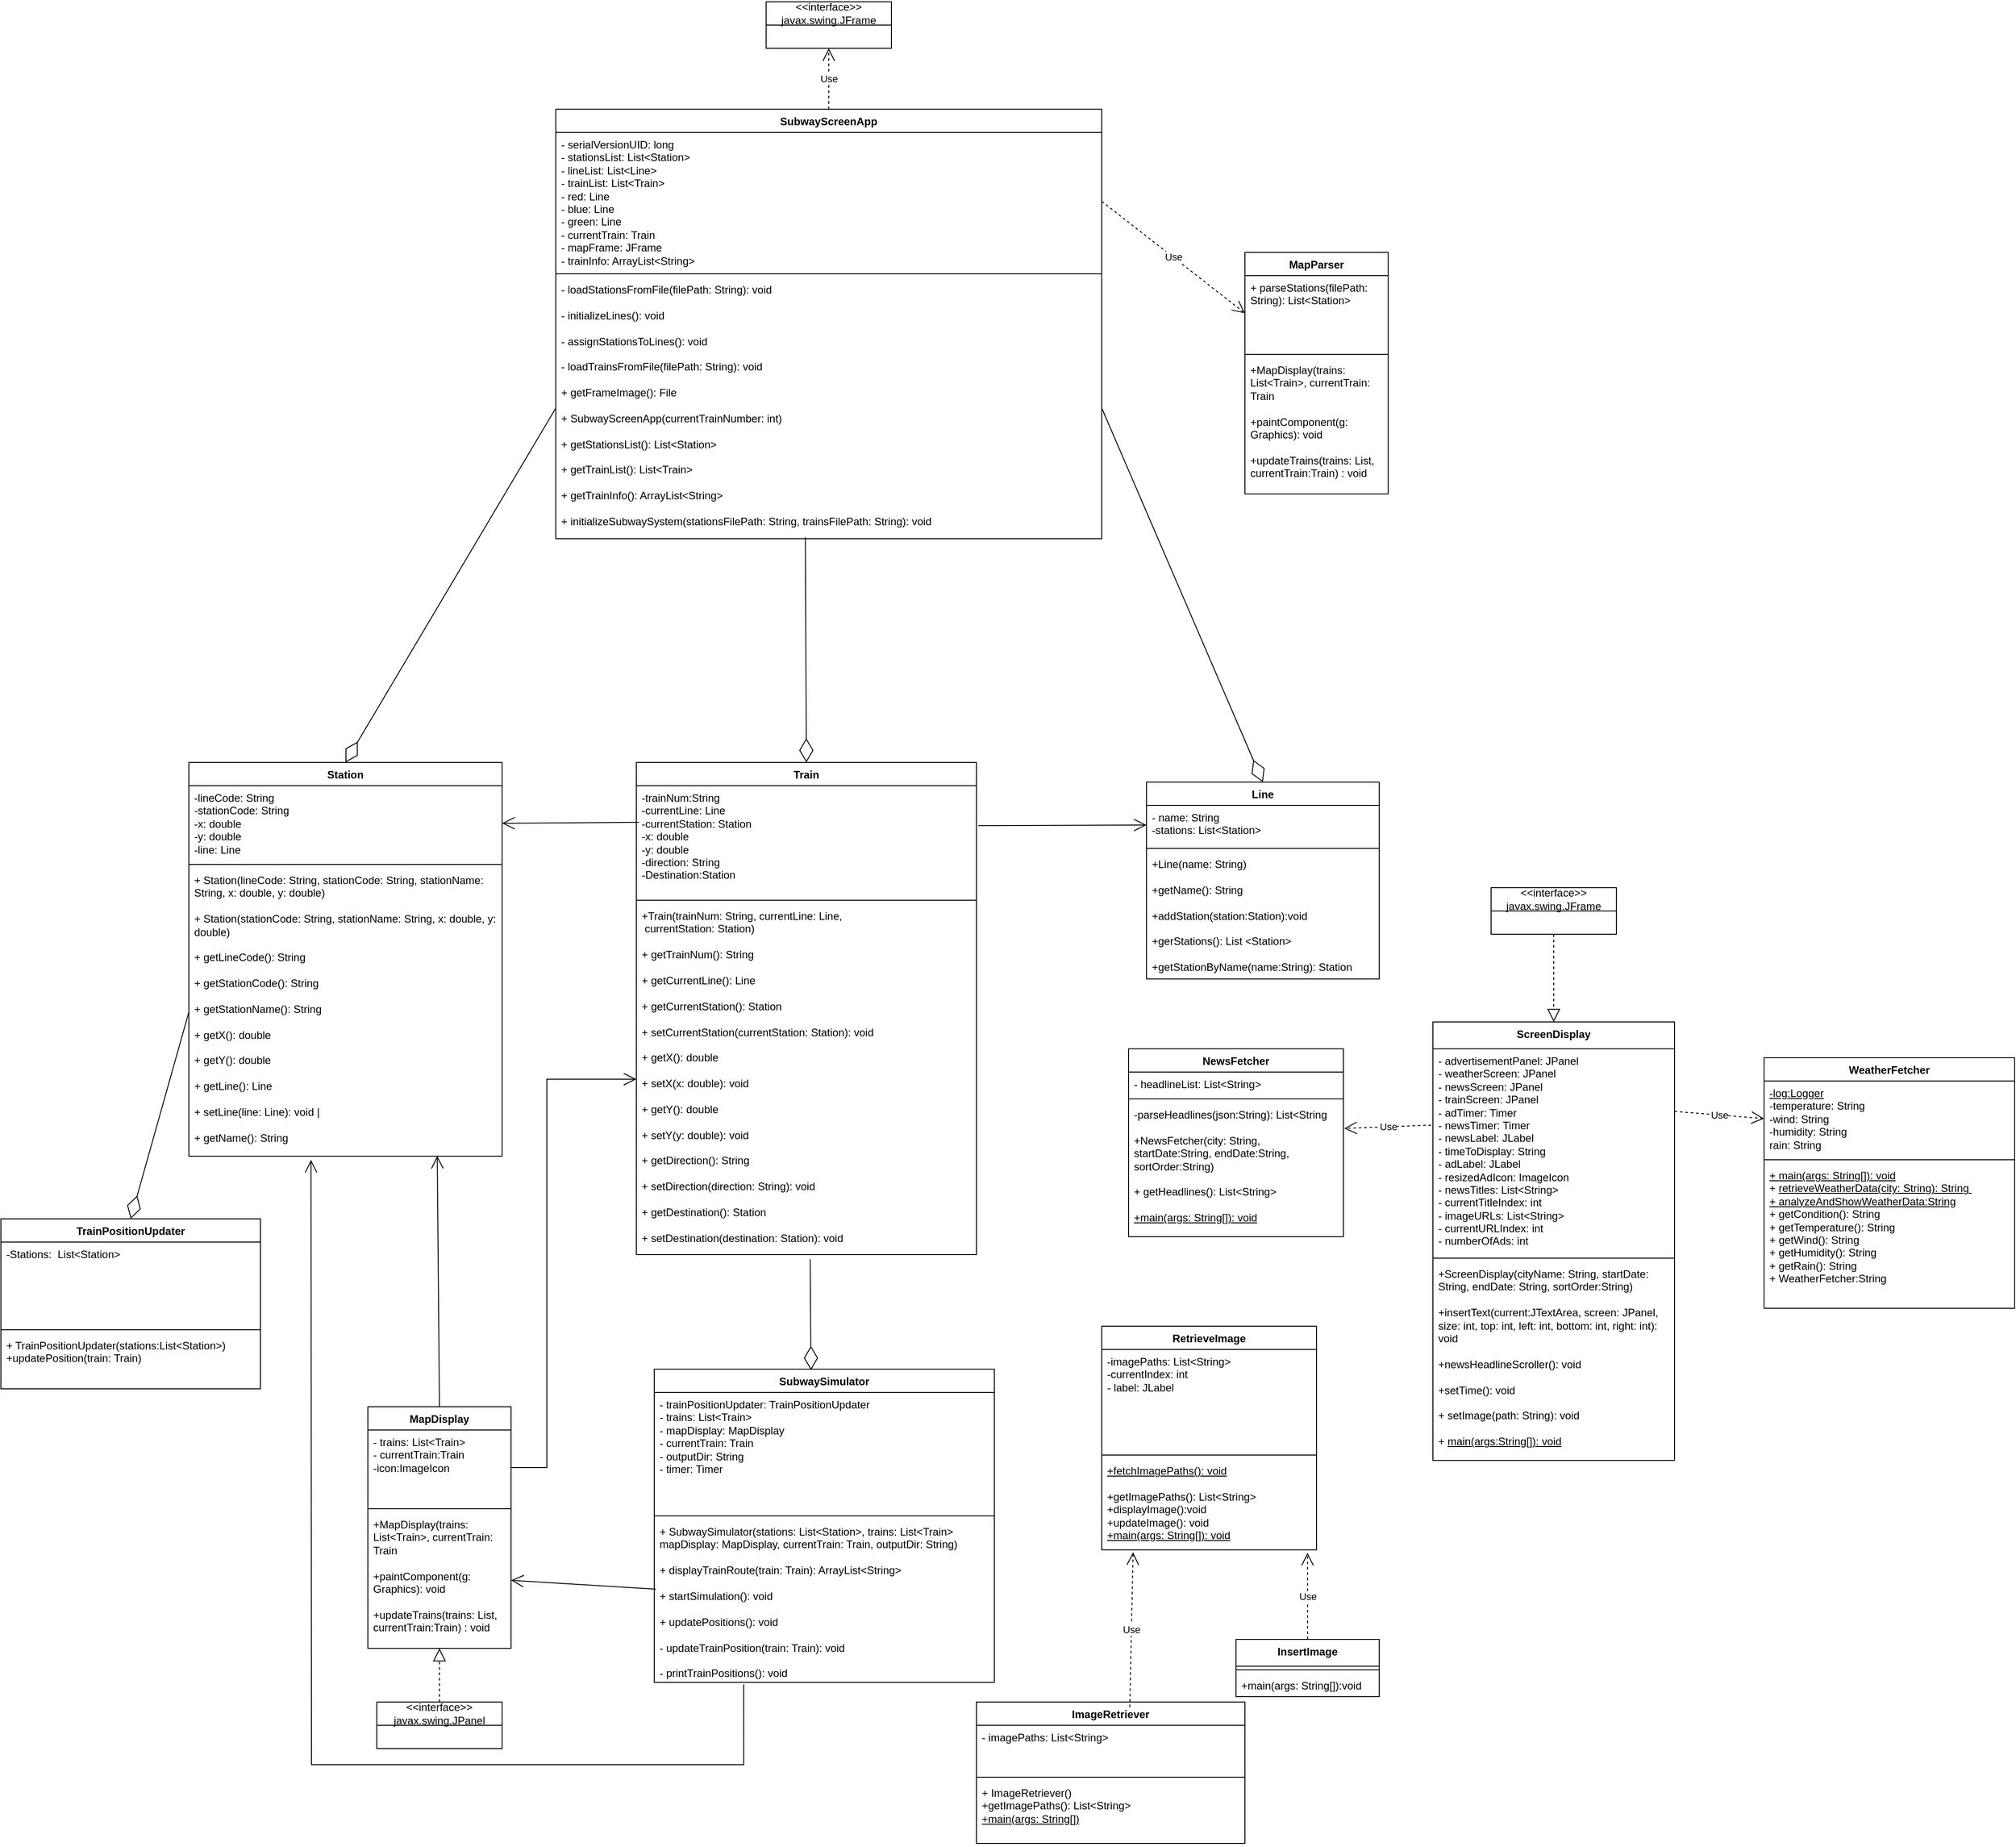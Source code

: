 <?xml version="1.0" encoding="UTF-8"?>
<mxfile version="24.7.6"><diagram name="Page-1" id="33c0iPMQ6ZxMbBAQDZcA"><mxGraphModel dx="3740" dy="2103" grid="1" gridSize="10" guides="1" tooltips="1" connect="1" arrows="1" fold="1" page="1" pageScale="1" pageWidth="850" pageHeight="1100" math="0" shadow="0"><root><mxCell id="0"/><mxCell id="1" parent="0"/><mxCell id="I_1YT0YabjqSb9x9r1QV-1" value="WeatherFetcher" style="swimlane;fontStyle=1;align=center;verticalAlign=top;childLayout=stackLayout;horizontal=1;startSize=26;horizontalStack=0;resizeParent=1;resizeParentMax=0;resizeLast=0;collapsible=1;marginBottom=0;whiteSpace=wrap;html=1;" parent="1" vertex="1"><mxGeometry x="540" y="90" width="280" height="280" as="geometry"/></mxCell><mxCell id="I_1YT0YabjqSb9x9r1QV-2" value="&lt;u&gt;-log:Logger&lt;/u&gt;&lt;div&gt;-temperature: String&lt;/div&gt;&lt;div&gt;-wind: String&lt;/div&gt;&lt;div&gt;-humidity: String&lt;/div&gt;&lt;div&gt;rain: String&lt;/div&gt;" style="text;strokeColor=none;fillColor=none;align=left;verticalAlign=top;spacingLeft=4;spacingRight=4;overflow=hidden;rotatable=0;points=[[0,0.5],[1,0.5]];portConstraint=eastwest;whiteSpace=wrap;html=1;" parent="I_1YT0YabjqSb9x9r1QV-1" vertex="1"><mxGeometry y="26" width="280" height="84" as="geometry"/></mxCell><mxCell id="I_1YT0YabjqSb9x9r1QV-3" value="" style="line;strokeWidth=1;fillColor=none;align=left;verticalAlign=middle;spacingTop=-1;spacingLeft=3;spacingRight=3;rotatable=0;labelPosition=right;points=[];portConstraint=eastwest;strokeColor=inherit;" parent="I_1YT0YabjqSb9x9r1QV-1" vertex="1"><mxGeometry y="110" width="280" height="8" as="geometry"/></mxCell><mxCell id="I_1YT0YabjqSb9x9r1QV-4" value="&lt;u&gt;+ &lt;span class=&quot;hljs-built_in&quot;&gt;main&lt;/span&gt;(args: &lt;span class=&quot;hljs-type&quot;&gt;String&lt;/span&gt;[]): &lt;span class=&quot;hljs-type&quot;&gt;void&lt;/span&gt;&lt;/u&gt;&amp;nbsp;&lt;br&gt;+&amp;nbsp;&lt;u&gt;retrieveWeatherData(city: &lt;span class=&quot;hljs-type&quot;&gt;String&lt;/span&gt;): &lt;span class=&quot;hljs-type&quot;&gt;String&lt;/span&gt;&amp;nbsp;&lt;/u&gt;&lt;div&gt;&lt;u&gt;+&amp;nbsp;&lt;span class=&quot;hljs-built_in&quot;&gt;analyzeAndShowWeatherData:String&lt;/span&gt;&lt;/u&gt;&lt;/div&gt;&lt;div&gt;&lt;span class=&quot;hljs-built_in&quot;&gt;+&amp;nbsp;&lt;/span&gt;&lt;span style=&quot;background-color: initial;&quot;&gt;getCondition(): String&lt;/span&gt;&lt;/div&gt;&lt;div&gt;+ getTemperature(): String&amp;nbsp; &amp;nbsp; &amp;nbsp; &amp;nbsp;&amp;nbsp;&lt;span style=&quot;background-color: initial;&quot;&gt;&lt;br&gt;&lt;/span&gt;&lt;/div&gt;&lt;div&gt;+ getWind(): String&amp;nbsp;&lt;br&gt;&lt;/div&gt;&lt;div&gt;+&amp;nbsp;&lt;span style=&quot;background-color: initial;&quot;&gt;getHumidity(): String&lt;/span&gt;&lt;/div&gt;&lt;div&gt;+ getRain(): String&lt;/div&gt;&lt;div&gt;&lt;span style=&quot;background-color: initial;&quot;&gt;+ WeatherFetcher:String&lt;/span&gt;&lt;span style=&quot;background-color: initial;&quot;&gt;&lt;br&gt;&lt;/span&gt;&lt;/div&gt;" style="text;strokeColor=none;fillColor=none;align=left;verticalAlign=top;spacingLeft=4;spacingRight=4;overflow=hidden;rotatable=0;points=[[0,0.5],[1,0.5]];portConstraint=eastwest;whiteSpace=wrap;html=1;" parent="I_1YT0YabjqSb9x9r1QV-1" vertex="1"><mxGeometry y="118" width="280" height="162" as="geometry"/></mxCell><mxCell id="Be4EJVmES0T8cDE18nXq-1" value="ImageRetriever" style="swimlane;fontStyle=1;align=center;verticalAlign=top;childLayout=stackLayout;horizontal=1;startSize=26;horizontalStack=0;resizeParent=1;resizeParentMax=0;resizeLast=0;collapsible=1;marginBottom=0;whiteSpace=wrap;html=1;" parent="1" vertex="1"><mxGeometry x="-340" y="810" width="300" height="158" as="geometry"/></mxCell><mxCell id="Be4EJVmES0T8cDE18nXq-2" value="- imagePaths: List&amp;lt;String&amp;gt;&lt;div&gt;&lt;br&gt;&lt;/div&gt;" style="text;strokeColor=none;fillColor=none;align=left;verticalAlign=top;spacingLeft=4;spacingRight=4;overflow=hidden;rotatable=0;points=[[0,0.5],[1,0.5]];portConstraint=eastwest;whiteSpace=wrap;html=1;" parent="Be4EJVmES0T8cDE18nXq-1" vertex="1"><mxGeometry y="26" width="300" height="54" as="geometry"/></mxCell><mxCell id="Be4EJVmES0T8cDE18nXq-3" value="" style="line;strokeWidth=1;fillColor=none;align=left;verticalAlign=middle;spacingTop=-1;spacingLeft=3;spacingRight=3;rotatable=0;labelPosition=right;points=[];portConstraint=eastwest;strokeColor=inherit;" parent="Be4EJVmES0T8cDE18nXq-1" vertex="1"><mxGeometry y="80" width="300" height="8" as="geometry"/></mxCell><mxCell id="Be4EJVmES0T8cDE18nXq-4" value="+ ImageRetriever()&lt;div&gt;+getImagePaths(): List&amp;lt;String&amp;gt;&lt;/div&gt;&lt;div&gt;&lt;u&gt;+main(args: String[])&lt;/u&gt;&lt;/div&gt;" style="text;strokeColor=none;fillColor=none;align=left;verticalAlign=top;spacingLeft=4;spacingRight=4;overflow=hidden;rotatable=0;points=[[0,0.5],[1,0.5]];portConstraint=eastwest;whiteSpace=wrap;html=1;" parent="Be4EJVmES0T8cDE18nXq-1" vertex="1"><mxGeometry y="88" width="300" height="70" as="geometry"/></mxCell><mxCell id="Be4EJVmES0T8cDE18nXq-5" value="RetrieveImage" style="swimlane;fontStyle=1;align=center;verticalAlign=top;childLayout=stackLayout;horizontal=1;startSize=26;horizontalStack=0;resizeParent=1;resizeParentMax=0;resizeLast=0;collapsible=1;marginBottom=0;whiteSpace=wrap;html=1;" parent="1" vertex="1"><mxGeometry x="-200" y="390" width="240" height="250" as="geometry"/></mxCell><mxCell id="Be4EJVmES0T8cDE18nXq-6" value="-imagePaths: List&amp;lt;String&amp;gt;&lt;div&gt;-currentIndex: int&lt;/div&gt;&lt;div&gt;- label: JLabel&lt;/div&gt;" style="text;strokeColor=none;fillColor=none;align=left;verticalAlign=top;spacingLeft=4;spacingRight=4;overflow=hidden;rotatable=0;points=[[0,0.5],[1,0.5]];portConstraint=eastwest;whiteSpace=wrap;html=1;" parent="Be4EJVmES0T8cDE18nXq-5" vertex="1"><mxGeometry y="26" width="240" height="114" as="geometry"/></mxCell><mxCell id="Be4EJVmES0T8cDE18nXq-7" value="" style="line;strokeWidth=1;fillColor=none;align=left;verticalAlign=middle;spacingTop=-1;spacingLeft=3;spacingRight=3;rotatable=0;labelPosition=right;points=[];portConstraint=eastwest;strokeColor=inherit;" parent="Be4EJVmES0T8cDE18nXq-5" vertex="1"><mxGeometry y="140" width="240" height="8" as="geometry"/></mxCell><mxCell id="Be4EJVmES0T8cDE18nXq-8" value="&lt;u&gt;+fetchImagePaths(): void&lt;/u&gt;&lt;div&gt;&lt;u&gt;&lt;br&gt;&lt;/u&gt;&lt;/div&gt;&lt;div&gt;+getImagePaths(): List&amp;lt;String&amp;gt;&lt;/div&gt;&lt;div&gt;+displayImage():void&lt;/div&gt;&lt;div&gt;+updateImage(): void&lt;/div&gt;&lt;div&gt;&lt;u&gt;+main(args: String[]): void&lt;/u&gt;&lt;/div&gt;" style="text;strokeColor=none;fillColor=none;align=left;verticalAlign=top;spacingLeft=4;spacingRight=4;overflow=hidden;rotatable=0;points=[[0,0.5],[1,0.5]];portConstraint=eastwest;whiteSpace=wrap;html=1;" parent="Be4EJVmES0T8cDE18nXq-5" vertex="1"><mxGeometry y="148" width="240" height="102" as="geometry"/></mxCell><mxCell id="Be4EJVmES0T8cDE18nXq-13" value="InsertImage" style="swimlane;fontStyle=1;align=center;verticalAlign=top;childLayout=stackLayout;horizontal=1;startSize=30;horizontalStack=0;resizeParent=1;resizeParentMax=0;resizeLast=0;collapsible=1;marginBottom=0;whiteSpace=wrap;html=1;" parent="1" vertex="1"><mxGeometry x="-50" y="740" width="160" height="64" as="geometry"/></mxCell><mxCell id="Be4EJVmES0T8cDE18nXq-15" value="" style="line;strokeWidth=1;fillColor=none;align=left;verticalAlign=middle;spacingTop=-1;spacingLeft=3;spacingRight=3;rotatable=0;labelPosition=right;points=[];portConstraint=eastwest;strokeColor=inherit;" parent="Be4EJVmES0T8cDE18nXq-13" vertex="1"><mxGeometry y="30" width="160" height="8" as="geometry"/></mxCell><mxCell id="Be4EJVmES0T8cDE18nXq-16" value="+main(args: String[]):void" style="text;strokeColor=none;fillColor=none;align=left;verticalAlign=top;spacingLeft=4;spacingRight=4;overflow=hidden;rotatable=0;points=[[0,0.5],[1,0.5]];portConstraint=eastwest;whiteSpace=wrap;html=1;" parent="Be4EJVmES0T8cDE18nXq-13" vertex="1"><mxGeometry y="38" width="160" height="26" as="geometry"/></mxCell><mxCell id="Be4EJVmES0T8cDE18nXq-19" value="ScreenDisplay" style="swimlane;fontStyle=1;align=center;verticalAlign=top;childLayout=stackLayout;horizontal=1;startSize=30;horizontalStack=0;resizeParent=1;resizeParentMax=0;resizeLast=0;collapsible=1;marginBottom=0;whiteSpace=wrap;html=1;" parent="1" vertex="1"><mxGeometry x="170" y="50" width="270" height="490" as="geometry"/></mxCell><mxCell id="Be4EJVmES0T8cDE18nXq-20" value="- advertisementPanel: JPanel&lt;div&gt;- weatherScreen: JPanel&lt;br&gt;&lt;/div&gt;&lt;div&gt;- newsScreen: JPanel&lt;/div&gt;&lt;div&gt;&lt;span style=&quot;background-color: initial;&quot;&gt;- trainScreen: JPanel&lt;/span&gt;&lt;br&gt;&lt;/div&gt;&lt;div&gt;- adTimer: Timer&lt;span style=&quot;background-color: initial;&quot;&gt;&lt;br&gt;&lt;/span&gt;&lt;/div&gt;&lt;div&gt;- newsTimer: Timer&lt;/div&gt;&lt;div&gt;&lt;span style=&quot;background-color: initial;&quot;&gt;- newsLabel: JLabel&lt;/span&gt;&lt;/div&gt;&lt;div&gt;&lt;span style=&quot;background-color: initial;&quot;&gt;- timeToDisplay: String&lt;/span&gt;&lt;/div&gt;&lt;div&gt;&lt;span style=&quot;background-color: initial;&quot;&gt;- adLabel: JLabel&lt;/span&gt;&lt;/div&gt;&lt;div&gt;&lt;span style=&quot;background-color: initial;&quot;&gt;- resizedAdIcon: ImageIcon&lt;/span&gt;&lt;/div&gt;&lt;div&gt;&lt;span style=&quot;background-color: initial;&quot;&gt;- newsTitles: List&amp;lt;String&amp;gt;&lt;/span&gt;&lt;/div&gt;&lt;div&gt;&lt;span style=&quot;background-color: initial;&quot;&gt;- currentTitleIndex: int&lt;/span&gt;&lt;/div&gt;&lt;div&gt;&lt;span style=&quot;background-color: initial;&quot;&gt;- imageURLs: List&amp;lt;String&amp;gt;&lt;/span&gt;&lt;/div&gt;&lt;div&gt;&lt;span style=&quot;background-color: initial;&quot;&gt;- currentURLIndex: int&lt;/span&gt;&lt;/div&gt;&lt;div&gt;&lt;span style=&quot;background-color: initial;&quot;&gt;- numberOfAds: int&lt;/span&gt;&amp;nbsp;&lt;br&gt;&lt;/div&gt;" style="text;strokeColor=none;fillColor=none;align=left;verticalAlign=top;spacingLeft=4;spacingRight=4;overflow=hidden;rotatable=0;points=[[0,0.5],[1,0.5]];portConstraint=eastwest;whiteSpace=wrap;html=1;" parent="Be4EJVmES0T8cDE18nXq-19" vertex="1"><mxGeometry y="30" width="270" height="230" as="geometry"/></mxCell><mxCell id="Be4EJVmES0T8cDE18nXq-21" value="" style="line;strokeWidth=1;fillColor=none;align=left;verticalAlign=middle;spacingTop=-1;spacingLeft=3;spacingRight=3;rotatable=0;labelPosition=right;points=[];portConstraint=eastwest;strokeColor=inherit;" parent="Be4EJVmES0T8cDE18nXq-19" vertex="1"><mxGeometry y="260" width="270" height="8" as="geometry"/></mxCell><mxCell id="Be4EJVmES0T8cDE18nXq-22" value="+ScreenDisplay(cityName: String, startDate: String, endDate: String, sortOrder:String)&lt;div&gt;&lt;br&gt;&lt;div&gt;+insertText(current:JTextArea, screen: JPanel, size: int, top: int, left: int, bottom: int, right: int): void&lt;/div&gt;&lt;div&gt;&lt;br&gt;&lt;/div&gt;&lt;div&gt;+newsHeadlineScroller(): void&lt;/div&gt;&lt;div&gt;&lt;br&gt;&lt;/div&gt;&lt;div&gt;+setTime(): void&lt;/div&gt;&lt;div&gt;&lt;br&gt;&lt;/div&gt;&lt;div&gt;+ setImage(path: String): void&lt;/div&gt;&lt;div&gt;&lt;br&gt;&lt;/div&gt;&lt;div&gt;+ &lt;u&gt;main(args:String[]): void&lt;/u&gt;&lt;/div&gt;&lt;div&gt;&lt;br&gt;&lt;/div&gt;&lt;div&gt;&lt;br&gt;&lt;/div&gt;&lt;div&gt;&lt;br&gt;&lt;/div&gt;&lt;/div&gt;" style="text;strokeColor=none;fillColor=none;align=left;verticalAlign=top;spacingLeft=4;spacingRight=4;overflow=hidden;rotatable=0;points=[[0,0.5],[1,0.5]];portConstraint=eastwest;whiteSpace=wrap;html=1;" parent="Be4EJVmES0T8cDE18nXq-19" vertex="1"><mxGeometry y="268" width="270" height="222" as="geometry"/></mxCell><mxCell id="Be4EJVmES0T8cDE18nXq-23" value="&amp;lt;&amp;lt;interface&amp;gt;&amp;gt;&lt;br&gt;javax.swing.JFrame" style="swimlane;fontStyle=0;childLayout=stackLayout;horizontal=1;startSize=26;fillColor=none;horizontalStack=0;resizeParent=1;resizeParentMax=0;resizeLast=0;collapsible=1;marginBottom=0;whiteSpace=wrap;html=1;" parent="1" vertex="1"><mxGeometry x="235" y="-100" width="140" height="52" as="geometry"/></mxCell><mxCell id="Be4EJVmES0T8cDE18nXq-27" value="" style="endArrow=block;dashed=1;endFill=0;endSize=12;html=1;rounded=0;exitX=0.5;exitY=1;exitDx=0;exitDy=0;entryX=0.5;entryY=0;entryDx=0;entryDy=0;" parent="1" source="Be4EJVmES0T8cDE18nXq-23" target="Be4EJVmES0T8cDE18nXq-19" edge="1"><mxGeometry width="160" relative="1" as="geometry"><mxPoint x="140" y="10" as="sourcePoint"/><mxPoint x="300" y="10" as="targetPoint"/></mxGeometry></mxCell><mxCell id="Be4EJVmES0T8cDE18nXq-28" value="&amp;lt;&amp;lt;interface&amp;gt;&amp;gt;&lt;br&gt;javax.swing.JPanel" style="swimlane;fontStyle=0;childLayout=stackLayout;horizontal=1;startSize=26;fillColor=none;horizontalStack=0;resizeParent=1;resizeParentMax=0;resizeLast=0;collapsible=1;marginBottom=0;whiteSpace=wrap;html=1;" parent="1" vertex="1"><mxGeometry x="-1010" y="810" width="140" height="52" as="geometry"/></mxCell><mxCell id="Be4EJVmES0T8cDE18nXq-37" value="" style="endArrow=block;dashed=1;endFill=0;endSize=12;html=1;rounded=0;exitX=0.5;exitY=0;exitDx=0;exitDy=0;" parent="1" source="Be4EJVmES0T8cDE18nXq-28" target="Be4EJVmES0T8cDE18nXq-56" edge="1"><mxGeometry width="160" relative="1" as="geometry"><mxPoint x="340" y="120" as="sourcePoint"/><mxPoint x="-525" y="640" as="targetPoint"/></mxGeometry></mxCell><mxCell id="Be4EJVmES0T8cDE18nXq-45" value="NewsFetcher" style="swimlane;fontStyle=1;align=center;verticalAlign=top;childLayout=stackLayout;horizontal=1;startSize=26;horizontalStack=0;resizeParent=1;resizeParentMax=0;resizeLast=0;collapsible=1;marginBottom=0;whiteSpace=wrap;html=1;" parent="1" vertex="1"><mxGeometry x="-170" y="80" width="240" height="210" as="geometry"/></mxCell><mxCell id="Be4EJVmES0T8cDE18nXq-46" value="- headlineList: List&amp;lt;String&amp;gt;" style="text;strokeColor=none;fillColor=none;align=left;verticalAlign=top;spacingLeft=4;spacingRight=4;overflow=hidden;rotatable=0;points=[[0,0.5],[1,0.5]];portConstraint=eastwest;whiteSpace=wrap;html=1;" parent="Be4EJVmES0T8cDE18nXq-45" vertex="1"><mxGeometry y="26" width="240" height="26" as="geometry"/></mxCell><mxCell id="Be4EJVmES0T8cDE18nXq-47" value="" style="line;strokeWidth=1;fillColor=none;align=left;verticalAlign=middle;spacingTop=-1;spacingLeft=3;spacingRight=3;rotatable=0;labelPosition=right;points=[];portConstraint=eastwest;strokeColor=inherit;" parent="Be4EJVmES0T8cDE18nXq-45" vertex="1"><mxGeometry y="52" width="240" height="8" as="geometry"/></mxCell><mxCell id="Be4EJVmES0T8cDE18nXq-48" value="-parseHeadlines(json:String): List&amp;lt;String&lt;div&gt;&lt;br&gt;&lt;/div&gt;&lt;div&gt;+NewsFetcher(city: String, startDate:String, endDate:String, sortOrder:String)&lt;/div&gt;&lt;div&gt;&lt;br&gt;&lt;/div&gt;&lt;div&gt;+ getHeadlines(): List&amp;lt;String&amp;gt;&lt;/div&gt;&lt;div&gt;&lt;br&gt;&lt;/div&gt;&lt;div&gt;&lt;u&gt;+main(args: String[]): void&lt;/u&gt;&lt;/div&gt;" style="text;strokeColor=none;fillColor=none;align=left;verticalAlign=top;spacingLeft=4;spacingRight=4;overflow=hidden;rotatable=0;points=[[0,0.5],[1,0.5]];portConstraint=eastwest;whiteSpace=wrap;html=1;" parent="Be4EJVmES0T8cDE18nXq-45" vertex="1"><mxGeometry y="60" width="240" height="150" as="geometry"/></mxCell><mxCell id="Be4EJVmES0T8cDE18nXq-49" value="Line" style="swimlane;fontStyle=1;align=center;verticalAlign=top;childLayout=stackLayout;horizontal=1;startSize=26;horizontalStack=0;resizeParent=1;resizeParentMax=0;resizeLast=0;collapsible=1;marginBottom=0;whiteSpace=wrap;html=1;" parent="1" vertex="1"><mxGeometry x="-150" y="-218" width="260" height="220" as="geometry"/></mxCell><mxCell id="Be4EJVmES0T8cDE18nXq-50" value="- name: String&lt;div&gt;-stations: List&amp;lt;Station&amp;gt;&lt;/div&gt;&lt;div&gt;&lt;br&gt;&lt;/div&gt;" style="text;strokeColor=none;fillColor=none;align=left;verticalAlign=top;spacingLeft=4;spacingRight=4;overflow=hidden;rotatable=0;points=[[0,0.5],[1,0.5]];portConstraint=eastwest;whiteSpace=wrap;html=1;" parent="Be4EJVmES0T8cDE18nXq-49" vertex="1"><mxGeometry y="26" width="260" height="44" as="geometry"/></mxCell><mxCell id="Be4EJVmES0T8cDE18nXq-51" value="" style="line;strokeWidth=1;fillColor=none;align=left;verticalAlign=middle;spacingTop=-1;spacingLeft=3;spacingRight=3;rotatable=0;labelPosition=right;points=[];portConstraint=eastwest;strokeColor=inherit;" parent="Be4EJVmES0T8cDE18nXq-49" vertex="1"><mxGeometry y="70" width="260" height="8" as="geometry"/></mxCell><mxCell id="Be4EJVmES0T8cDE18nXq-52" value="+Line(name: String)&lt;div&gt;&lt;br&gt;&lt;/div&gt;&lt;div&gt;+getName(): String&lt;/div&gt;&lt;div&gt;&lt;br&gt;&lt;/div&gt;&lt;div&gt;+addStation(station:Station):void&lt;/div&gt;&lt;div&gt;&lt;br&gt;&lt;/div&gt;&lt;div&gt;+gerStations(): List &amp;lt;Station&amp;gt;&lt;/div&gt;&lt;div&gt;&lt;br&gt;&lt;/div&gt;&lt;div&gt;+getStationByName(name:String): Station&lt;/div&gt;" style="text;strokeColor=none;fillColor=none;align=left;verticalAlign=top;spacingLeft=4;spacingRight=4;overflow=hidden;rotatable=0;points=[[0,0.5],[1,0.5]];portConstraint=eastwest;whiteSpace=wrap;html=1;" parent="Be4EJVmES0T8cDE18nXq-49" vertex="1"><mxGeometry y="78" width="260" height="142" as="geometry"/></mxCell><mxCell id="Be4EJVmES0T8cDE18nXq-53" value="MapDisplay" style="swimlane;fontStyle=1;align=center;verticalAlign=top;childLayout=stackLayout;horizontal=1;startSize=26;horizontalStack=0;resizeParent=1;resizeParentMax=0;resizeLast=0;collapsible=1;marginBottom=0;whiteSpace=wrap;html=1;" parent="1" vertex="1"><mxGeometry x="-1020" y="480" width="160" height="270" as="geometry"/></mxCell><mxCell id="Be4EJVmES0T8cDE18nXq-54" value="- trains: List&amp;lt;Train&amp;gt;&lt;div&gt;- currentTrain:Train&lt;/div&gt;&lt;div&gt;-icon:ImageIcon&lt;/div&gt;" style="text;strokeColor=none;fillColor=none;align=left;verticalAlign=top;spacingLeft=4;spacingRight=4;overflow=hidden;rotatable=0;points=[[0,0.5],[1,0.5]];portConstraint=eastwest;whiteSpace=wrap;html=1;" parent="Be4EJVmES0T8cDE18nXq-53" vertex="1"><mxGeometry y="26" width="160" height="84" as="geometry"/></mxCell><mxCell id="Be4EJVmES0T8cDE18nXq-55" value="" style="line;strokeWidth=1;fillColor=none;align=left;verticalAlign=middle;spacingTop=-1;spacingLeft=3;spacingRight=3;rotatable=0;labelPosition=right;points=[];portConstraint=eastwest;strokeColor=inherit;" parent="Be4EJVmES0T8cDE18nXq-53" vertex="1"><mxGeometry y="110" width="160" height="8" as="geometry"/></mxCell><mxCell id="Be4EJVmES0T8cDE18nXq-56" value="+MapDisplay(trains: List&amp;lt;Train&amp;gt;, currentTrain: Train&lt;br&gt;&lt;div&gt;&lt;br&gt;&lt;/div&gt;&lt;div&gt;+&lt;span style=&quot;background-color: initial;&quot;&gt;paintComponent(g: Graphics): void&lt;/span&gt;&lt;/div&gt;&lt;div&gt;&lt;span style=&quot;background-color: initial;&quot;&gt;&lt;br&gt;&lt;/span&gt;&lt;/div&gt;&lt;div&gt;&lt;span style=&quot;background-color: initial;&quot;&gt;+updateTrains(trains: List, currentTrain:Train) : void&lt;/span&gt;&lt;/div&gt;" style="text;strokeColor=none;fillColor=none;align=left;verticalAlign=top;spacingLeft=4;spacingRight=4;overflow=hidden;rotatable=0;points=[[0,0.5],[1,0.5]];portConstraint=eastwest;whiteSpace=wrap;html=1;" parent="Be4EJVmES0T8cDE18nXq-53" vertex="1"><mxGeometry y="118" width="160" height="152" as="geometry"/></mxCell><mxCell id="Be4EJVmES0T8cDE18nXq-57" value="MapParser" style="swimlane;fontStyle=1;align=center;verticalAlign=top;childLayout=stackLayout;horizontal=1;startSize=26;horizontalStack=0;resizeParent=1;resizeParentMax=0;resizeLast=0;collapsible=1;marginBottom=0;whiteSpace=wrap;html=1;" parent="1" vertex="1"><mxGeometry x="-40" y="-810" width="160" height="270" as="geometry"/></mxCell><mxCell id="Be4EJVmES0T8cDE18nXq-58" value="+ parseStations(filePath: String): List&amp;lt;Station&amp;gt;" style="text;strokeColor=none;fillColor=none;align=left;verticalAlign=top;spacingLeft=4;spacingRight=4;overflow=hidden;rotatable=0;points=[[0,0.5],[1,0.5]];portConstraint=eastwest;whiteSpace=wrap;html=1;" parent="Be4EJVmES0T8cDE18nXq-57" vertex="1"><mxGeometry y="26" width="160" height="84" as="geometry"/></mxCell><mxCell id="Be4EJVmES0T8cDE18nXq-59" value="" style="line;strokeWidth=1;fillColor=none;align=left;verticalAlign=middle;spacingTop=-1;spacingLeft=3;spacingRight=3;rotatable=0;labelPosition=right;points=[];portConstraint=eastwest;strokeColor=inherit;" parent="Be4EJVmES0T8cDE18nXq-57" vertex="1"><mxGeometry y="110" width="160" height="8" as="geometry"/></mxCell><mxCell id="Be4EJVmES0T8cDE18nXq-60" value="+MapDisplay(trains: List&amp;lt;Train&amp;gt;, currentTrain: Train&lt;br&gt;&lt;div&gt;&lt;br&gt;&lt;/div&gt;&lt;div&gt;+&lt;span style=&quot;background-color: initial;&quot;&gt;paintComponent(g: Graphics): void&lt;/span&gt;&lt;/div&gt;&lt;div&gt;&lt;span style=&quot;background-color: initial;&quot;&gt;&lt;br&gt;&lt;/span&gt;&lt;/div&gt;&lt;div&gt;&lt;span style=&quot;background-color: initial;&quot;&gt;+updateTrains(trains: List, currentTrain:Train) : void&lt;/span&gt;&lt;/div&gt;" style="text;strokeColor=none;fillColor=none;align=left;verticalAlign=top;spacingLeft=4;spacingRight=4;overflow=hidden;rotatable=0;points=[[0,0.5],[1,0.5]];portConstraint=eastwest;whiteSpace=wrap;html=1;" parent="Be4EJVmES0T8cDE18nXq-57" vertex="1"><mxGeometry y="118" width="160" height="152" as="geometry"/></mxCell><mxCell id="Be4EJVmES0T8cDE18nXq-62" value="Train" style="swimlane;fontStyle=1;align=center;verticalAlign=top;childLayout=stackLayout;horizontal=1;startSize=26;horizontalStack=0;resizeParent=1;resizeParentMax=0;resizeLast=0;collapsible=1;marginBottom=0;whiteSpace=wrap;html=1;" parent="1" vertex="1"><mxGeometry x="-720" y="-240" width="380" height="550" as="geometry"/></mxCell><mxCell id="Be4EJVmES0T8cDE18nXq-63" value="-trainNum:String&lt;div&gt;-currentLine: Line&lt;/div&gt;&lt;div&gt;-currentStation: Station&lt;/div&gt;&lt;div&gt;-x: double&lt;/div&gt;&lt;div&gt;-y: double&lt;/div&gt;&lt;div&gt;-direction: String&lt;/div&gt;&lt;div&gt;-Destination:Station&lt;/div&gt;" style="text;strokeColor=none;fillColor=none;align=left;verticalAlign=top;spacingLeft=4;spacingRight=4;overflow=hidden;rotatable=0;points=[[0,0.5],[1,0.5]];portConstraint=eastwest;whiteSpace=wrap;html=1;" parent="Be4EJVmES0T8cDE18nXq-62" vertex="1"><mxGeometry y="26" width="380" height="124" as="geometry"/></mxCell><mxCell id="Be4EJVmES0T8cDE18nXq-64" value="" style="line;strokeWidth=1;fillColor=none;align=left;verticalAlign=middle;spacingTop=-1;spacingLeft=3;spacingRight=3;rotatable=0;labelPosition=right;points=[];portConstraint=eastwest;strokeColor=inherit;" parent="Be4EJVmES0T8cDE18nXq-62" vertex="1"><mxGeometry y="150" width="380" height="8" as="geometry"/></mxCell><mxCell id="Be4EJVmES0T8cDE18nXq-65" value="+Train(trainNum: String, currentLine: Line,&lt;div&gt;&amp;nbsp;currentStation: Station)&amp;nbsp;&lt;/div&gt;&lt;div&gt;&lt;br&gt;&lt;div&gt;+ getTrainNum(): String&amp;nbsp;&lt;/div&gt;&lt;div&gt;&lt;br&gt;&lt;/div&gt;&lt;div&gt;+ getCurrentLine(): Line&lt;/div&gt;&lt;div&gt;&amp;nbsp;&lt;/div&gt;&lt;div&gt;+ getCurrentStation(): Station&amp;nbsp;&lt;/div&gt;&lt;div&gt;&lt;br&gt;&lt;/div&gt;&lt;div&gt;&lt;span style=&quot;background-color: initial;&quot;&gt;+ setCurrentStation(currentStation: Station): void&lt;/span&gt;&lt;/div&gt;&lt;div&gt;&lt;span style=&quot;background-color: initial;&quot;&gt;&amp;nbsp;&lt;/span&gt;&lt;/div&gt;&lt;div&gt;&lt;span style=&quot;background-color: initial;&quot;&gt;+ getX(): double&amp;nbsp;&lt;/span&gt;&lt;/div&gt;&lt;div&gt;&lt;span style=&quot;background-color: initial;&quot;&gt;&lt;br&gt;&lt;/span&gt;&lt;/div&gt;&lt;div&gt;&lt;span style=&quot;background-color: initial;&quot;&gt;+ setX(x: double): void&lt;/span&gt;&lt;/div&gt;&lt;div&gt;&lt;span style=&quot;background-color: initial;&quot;&gt;&lt;br&gt;&lt;/span&gt;&lt;/div&gt;&lt;div&gt;&lt;span style=&quot;background-color: initial;&quot;&gt;+ getY(): double&amp;nbsp;&lt;/span&gt;&lt;/div&gt;&lt;div&gt;&lt;span style=&quot;background-color: initial;&quot;&gt;&lt;br&gt;&lt;/span&gt;&lt;/div&gt;&lt;div&gt;&lt;span style=&quot;background-color: initial;&quot;&gt;+ setY(y: double): void&amp;nbsp;&lt;/span&gt;&lt;/div&gt;&lt;div&gt;&lt;span style=&quot;background-color: initial;&quot;&gt;&lt;br&gt;+ getDirection(): String&amp;nbsp;&lt;/span&gt;&lt;/div&gt;&lt;div&gt;&lt;span style=&quot;background-color: initial;&quot;&gt;&lt;br&gt;+ setDirection(direction: String): void&amp;nbsp;&lt;/span&gt;&lt;/div&gt;&lt;div&gt;&lt;span style=&quot;background-color: initial;&quot;&gt;&lt;br&gt;+ getDestination(): Station&amp;nbsp;&lt;/span&gt;&lt;/div&gt;&lt;div&gt;&lt;span style=&quot;background-color: initial;&quot;&gt;&lt;br&gt;+ setDestination(destination: Station): void&amp;nbsp;&amp;nbsp;&lt;/span&gt;&lt;/div&gt;&lt;/div&gt;" style="text;strokeColor=none;fillColor=none;align=left;verticalAlign=top;spacingLeft=4;spacingRight=4;overflow=hidden;rotatable=0;points=[[0,0.5],[1,0.5]];portConstraint=eastwest;whiteSpace=wrap;html=1;" parent="Be4EJVmES0T8cDE18nXq-62" vertex="1"><mxGeometry y="158" width="380" height="392" as="geometry"/></mxCell><mxCell id="Be4EJVmES0T8cDE18nXq-69" value="Station" style="swimlane;fontStyle=1;align=center;verticalAlign=top;childLayout=stackLayout;horizontal=1;startSize=26;horizontalStack=0;resizeParent=1;resizeParentMax=0;resizeLast=0;collapsible=1;marginBottom=0;whiteSpace=wrap;html=1;" parent="1" vertex="1"><mxGeometry x="-1220" y="-240" width="350" height="440" as="geometry"/></mxCell><mxCell id="Be4EJVmES0T8cDE18nXq-70" value="-lineCode: String&lt;div&gt;-stationCode: String&lt;/div&gt;&lt;div&gt;-x: double&lt;/div&gt;&lt;div&gt;-y: double&lt;/div&gt;&lt;div&gt;-line: Line&lt;/div&gt;" style="text;strokeColor=none;fillColor=none;align=left;verticalAlign=top;spacingLeft=4;spacingRight=4;overflow=hidden;rotatable=0;points=[[0,0.5],[1,0.5]];portConstraint=eastwest;whiteSpace=wrap;html=1;" parent="Be4EJVmES0T8cDE18nXq-69" vertex="1"><mxGeometry y="26" width="350" height="84" as="geometry"/></mxCell><mxCell id="Be4EJVmES0T8cDE18nXq-71" value="" style="line;strokeWidth=1;fillColor=none;align=left;verticalAlign=middle;spacingTop=-1;spacingLeft=3;spacingRight=3;rotatable=0;labelPosition=right;points=[];portConstraint=eastwest;strokeColor=inherit;" parent="Be4EJVmES0T8cDE18nXq-69" vertex="1"><mxGeometry y="110" width="350" height="8" as="geometry"/></mxCell><mxCell id="Be4EJVmES0T8cDE18nXq-72" value="+ Station(lineCode: String, stationCode: String, stationName: String, x: double, y: double)&amp;nbsp;&lt;div&gt;&lt;br&gt;+ Station(stationCode: String, stationName: String, x: double, y: double)&amp;nbsp;&lt;/div&gt;&lt;div&gt;&lt;br&gt;&lt;/div&gt;&lt;div&gt;+ getLineCode(): String&amp;nbsp;&lt;/div&gt;&lt;div&gt;&lt;br&gt;&lt;/div&gt;&lt;div&gt;+ getStationCode(): String&amp;nbsp;&lt;br&gt;&lt;br&gt;&lt;/div&gt;&lt;div&gt;+ getStationName(): String&amp;nbsp;&lt;br&gt;&lt;br&gt;&lt;/div&gt;&lt;div&gt;+ getX(): double&amp;nbsp;&lt;/div&gt;&lt;div&gt;&lt;br&gt;&lt;span style=&quot;background-color: initial;&quot;&gt;+ getY(): double&amp;nbsp;&lt;/span&gt;&lt;/div&gt;&lt;div&gt;&lt;br&gt;&lt;/div&gt;&lt;div&gt;+ getLine(): Line&amp;nbsp;&lt;br&gt;&lt;br&gt;&lt;/div&gt;&lt;div&gt;+ setLine(line: Line): void                      |&lt;br&gt;&lt;br&gt;&lt;/div&gt;&lt;div&gt;+ getName(): String&amp;nbsp;&lt;/div&gt;" style="text;strokeColor=none;fillColor=none;align=left;verticalAlign=top;spacingLeft=4;spacingRight=4;overflow=hidden;rotatable=0;points=[[0,0.5],[1,0.5]];portConstraint=eastwest;whiteSpace=wrap;html=1;" parent="Be4EJVmES0T8cDE18nXq-69" vertex="1"><mxGeometry y="118" width="350" height="322" as="geometry"/></mxCell><mxCell id="Be4EJVmES0T8cDE18nXq-73" value="SubwayScreenApp" style="swimlane;fontStyle=1;align=center;verticalAlign=top;childLayout=stackLayout;horizontal=1;startSize=26;horizontalStack=0;resizeParent=1;resizeParentMax=0;resizeLast=0;collapsible=1;marginBottom=0;whiteSpace=wrap;html=1;" parent="1" vertex="1"><mxGeometry x="-810" y="-970" width="610" height="480" as="geometry"/></mxCell><mxCell id="Be4EJVmES0T8cDE18nXq-74" value="&lt;div&gt;- serialVersionUID: long&lt;/div&gt;&lt;div&gt;- stationsList: List&amp;lt;Station&amp;gt;&lt;/div&gt;&lt;div&gt;- lineList: List&amp;lt;Line&amp;gt;&lt;/div&gt;&lt;div&gt;- trainList: List&amp;lt;Train&amp;gt;&lt;/div&gt;&lt;div&gt;- red: Line&lt;/div&gt;&lt;div&gt;- blue: Line&lt;/div&gt;&lt;div&gt;- green: Line&lt;/div&gt;&lt;div&gt;- currentTrain: Train&lt;/div&gt;&lt;div&gt;- mapFrame: JFrame&lt;/div&gt;&lt;div&gt;- trainInfo: ArrayList&amp;lt;String&amp;gt;&lt;/div&gt;&lt;div&gt;&lt;br&gt;&lt;/div&gt;" style="text;strokeColor=none;fillColor=none;align=left;verticalAlign=top;spacingLeft=4;spacingRight=4;overflow=hidden;rotatable=0;points=[[0,0.5],[1,0.5]];portConstraint=eastwest;whiteSpace=wrap;html=1;" parent="Be4EJVmES0T8cDE18nXq-73" vertex="1"><mxGeometry y="26" width="610" height="154" as="geometry"/></mxCell><mxCell id="Be4EJVmES0T8cDE18nXq-75" value="" style="line;strokeWidth=1;fillColor=none;align=left;verticalAlign=middle;spacingTop=-1;spacingLeft=3;spacingRight=3;rotatable=0;labelPosition=right;points=[];portConstraint=eastwest;strokeColor=inherit;" parent="Be4EJVmES0T8cDE18nXq-73" vertex="1"><mxGeometry y="180" width="610" height="8" as="geometry"/></mxCell><mxCell id="Be4EJVmES0T8cDE18nXq-76" value="&lt;div&gt;&lt;div&gt;&lt;div&gt;- loadStationsFromFile(filePath: String): void&lt;/div&gt;&lt;div&gt;&lt;br&gt;&lt;/div&gt;&lt;div&gt;- initializeLines(): void&lt;/div&gt;&lt;div&gt;&lt;br&gt;&lt;/div&gt;&lt;div&gt;- assignStationsToLines(): void&lt;/div&gt;&lt;div&gt;&lt;br&gt;&lt;/div&gt;&lt;div&gt;- loadTrainsFromFile(filePath: String): void&lt;/div&gt;&lt;div&gt;&lt;br&gt;&lt;/div&gt;&lt;div&gt;+ getFrameImage(): File&lt;/div&gt;&lt;/div&gt;&lt;div&gt;&lt;br&gt;&lt;/div&gt;&lt;div&gt;+ SubwayScreenApp(currentTrainNumber: int)&lt;/div&gt;&lt;div&gt;&lt;br&gt;&lt;/div&gt;&lt;div&gt;+ getStationsList(): List&amp;lt;Station&amp;gt;&lt;/div&gt;&lt;div&gt;&lt;br&gt;&lt;/div&gt;&lt;div&gt;+ getTrainList(): List&amp;lt;Train&amp;gt;&lt;/div&gt;&lt;div&gt;&lt;br&gt;&lt;/div&gt;&lt;div&gt;+ getTrainInfo(): ArrayList&amp;lt;String&amp;gt;&lt;/div&gt;&lt;div&gt;&lt;br&gt;&lt;/div&gt;&lt;div&gt;+ initializeSubwaySystem(stationsFilePath: String, trainsFilePath: String): void&lt;/div&gt;&lt;div&gt;&lt;br&gt;&lt;/div&gt;&lt;div&gt;&lt;br&gt;&lt;/div&gt;&lt;/div&gt;&lt;div&gt;&lt;br&gt;&lt;/div&gt;" style="text;strokeColor=none;fillColor=none;align=left;verticalAlign=top;spacingLeft=4;spacingRight=4;overflow=hidden;rotatable=0;points=[[0,0.5],[1,0.5]];portConstraint=eastwest;whiteSpace=wrap;html=1;" parent="Be4EJVmES0T8cDE18nXq-73" vertex="1"><mxGeometry y="188" width="610" height="292" as="geometry"/></mxCell><mxCell id="Be4EJVmES0T8cDE18nXq-78" value="" style="endArrow=diamondThin;endFill=0;endSize=24;html=1;rounded=0;exitX=0;exitY=0.5;exitDx=0;exitDy=0;entryX=0.5;entryY=0;entryDx=0;entryDy=0;" parent="1" source="Be4EJVmES0T8cDE18nXq-76" target="Be4EJVmES0T8cDE18nXq-69" edge="1"><mxGeometry width="160" relative="1" as="geometry"><mxPoint y="790" as="sourcePoint"/><mxPoint x="160" y="790" as="targetPoint"/></mxGeometry></mxCell><mxCell id="Be4EJVmES0T8cDE18nXq-79" value="" style="endArrow=diamondThin;endFill=0;endSize=24;html=1;rounded=0;exitX=1;exitY=0.5;exitDx=0;exitDy=0;entryX=0.5;entryY=0;entryDx=0;entryDy=0;" parent="1" source="Be4EJVmES0T8cDE18nXq-76" target="Be4EJVmES0T8cDE18nXq-49" edge="1"><mxGeometry width="160" relative="1" as="geometry"><mxPoint x="-520" y="-480" as="sourcePoint"/><mxPoint x="-270" y="-350" as="targetPoint"/></mxGeometry></mxCell><mxCell id="Be4EJVmES0T8cDE18nXq-80" value="" style="endArrow=diamondThin;endFill=0;endSize=24;html=1;rounded=0;entryX=0.5;entryY=0;entryDx=0;entryDy=0;exitX=0.457;exitY=0.994;exitDx=0;exitDy=0;exitPerimeter=0;" parent="1" target="Be4EJVmES0T8cDE18nXq-62" edge="1" source="Be4EJVmES0T8cDE18nXq-76"><mxGeometry width="160" relative="1" as="geometry"><mxPoint x="-530" y="-450" as="sourcePoint"/><mxPoint x="-450" y="-232" as="targetPoint"/></mxGeometry></mxCell><mxCell id="Be4EJVmES0T8cDE18nXq-81" value="" style="endArrow=open;endFill=1;endSize=12;html=1;rounded=0;exitX=1.005;exitY=0.36;exitDx=0;exitDy=0;exitPerimeter=0;" parent="1" source="Be4EJVmES0T8cDE18nXq-63" edge="1"><mxGeometry width="160" relative="1" as="geometry"><mxPoint x="-340" y="-140" as="sourcePoint"/><mxPoint x="-150" y="-170" as="targetPoint"/></mxGeometry></mxCell><mxCell id="Be4EJVmES0T8cDE18nXq-82" value="" style="endArrow=open;endFill=1;endSize=12;html=1;rounded=0;entryX=1;entryY=0.5;entryDx=0;entryDy=0;exitX=0.008;exitY=0.33;exitDx=0;exitDy=0;exitPerimeter=0;" parent="1" source="Be4EJVmES0T8cDE18nXq-63" target="Be4EJVmES0T8cDE18nXq-70" edge="1"><mxGeometry width="160" relative="1" as="geometry"><mxPoint x="-710" y="-170" as="sourcePoint"/><mxPoint x="-860" y="-170" as="targetPoint"/></mxGeometry></mxCell><mxCell id="Be4EJVmES0T8cDE18nXq-90" value="Use" style="endArrow=open;endSize=12;dashed=1;html=1;rounded=0;entryX=0;entryY=0.5;entryDx=0;entryDy=0;" parent="1" target="I_1YT0YabjqSb9x9r1QV-2" edge="1"><mxGeometry width="160" relative="1" as="geometry"><mxPoint x="440" y="150" as="sourcePoint"/><mxPoint x="600" y="150" as="targetPoint"/></mxGeometry></mxCell><mxCell id="Be4EJVmES0T8cDE18nXq-91" value="Use" style="endArrow=open;endSize=12;dashed=1;html=1;rounded=0;entryX=1.004;entryY=0.193;entryDx=0;entryDy=0;exitX=-0.007;exitY=0.371;exitDx=0;exitDy=0;exitPerimeter=0;entryPerimeter=0;" parent="1" source="Be4EJVmES0T8cDE18nXq-20" target="Be4EJVmES0T8cDE18nXq-48" edge="1"><mxGeometry width="160" relative="1" as="geometry"><mxPoint x="70" y="202" as="sourcePoint"/><mxPoint x="170" y="210" as="targetPoint"/></mxGeometry></mxCell><mxCell id="Be4EJVmES0T8cDE18nXq-95" value="" style="endArrow=open;endFill=1;endSize=12;html=1;rounded=0;entryX=0.793;entryY=0.999;entryDx=0;entryDy=0;exitX=0.5;exitY=0;exitDx=0;exitDy=0;entryPerimeter=0;" parent="1" source="Be4EJVmES0T8cDE18nXq-53" target="Be4EJVmES0T8cDE18nXq-72" edge="1"><mxGeometry width="160" relative="1" as="geometry"><mxPoint x="-860" y="340" as="sourcePoint"/><mxPoint x="-1013" y="341" as="targetPoint"/></mxGeometry></mxCell><mxCell id="Be4EJVmES0T8cDE18nXq-96" value="" style="endArrow=open;endFill=1;endSize=12;html=1;rounded=0;entryX=0;entryY=0.5;entryDx=0;entryDy=0;exitX=1;exitY=0.5;exitDx=0;exitDy=0;" parent="1" source="Be4EJVmES0T8cDE18nXq-54" target="Be4EJVmES0T8cDE18nXq-65" edge="1"><mxGeometry width="160" relative="1" as="geometry"><mxPoint x="-677" y="370" as="sourcePoint"/><mxPoint x="-830" y="371" as="targetPoint"/><Array as="points"><mxPoint x="-820" y="548"/><mxPoint x="-820" y="114"/></Array></mxGeometry></mxCell><mxCell id="Be4EJVmES0T8cDE18nXq-100" value="Use" style="endArrow=open;endSize=12;dashed=1;html=1;rounded=0;exitX=0.571;exitY=0.036;exitDx=0;exitDy=0;exitPerimeter=0;entryX=0.146;entryY=1.026;entryDx=0;entryDy=0;entryPerimeter=0;" parent="1" source="Be4EJVmES0T8cDE18nXq-1" target="Be4EJVmES0T8cDE18nXq-8" edge="1"><mxGeometry width="160" relative="1" as="geometry"><mxPoint x="-68.6" y="986.844" as="sourcePoint"/><mxPoint x="95" y="635" as="targetPoint"/></mxGeometry></mxCell><mxCell id="Be4EJVmES0T8cDE18nXq-101" value="Use" style="endArrow=open;endSize=12;dashed=1;html=1;rounded=0;entryX=0;entryY=0.5;entryDx=0;entryDy=0;exitX=1;exitY=0.5;exitDx=0;exitDy=0;" parent="1" source="Be4EJVmES0T8cDE18nXq-74" target="Be4EJVmES0T8cDE18nXq-58" edge="1"><mxGeometry width="160" relative="1" as="geometry"><mxPoint x="-253" y="-829" as="sourcePoint"/><mxPoint x="-350" y="-825" as="targetPoint"/></mxGeometry></mxCell><mxCell id="Be4EJVmES0T8cDE18nXq-105" value="SubwaySimulator" style="swimlane;fontStyle=1;align=center;verticalAlign=top;childLayout=stackLayout;horizontal=1;startSize=26;horizontalStack=0;resizeParent=1;resizeParentMax=0;resizeLast=0;collapsible=1;marginBottom=0;whiteSpace=wrap;html=1;" parent="1" vertex="1"><mxGeometry x="-700" y="438" width="380" height="350" as="geometry"/></mxCell><mxCell id="Be4EJVmES0T8cDE18nXq-106" value="&lt;div&gt;- trainPositionUpdater: TrainPositionUpdater&lt;/div&gt;&lt;div&gt;- trains: List&amp;lt;Train&amp;gt;&lt;/div&gt;&lt;div&gt;- mapDisplay: MapDisplay&lt;/div&gt;&lt;div&gt;- currentTrain: Train&lt;/div&gt;&lt;div&gt;- outputDir: String&lt;/div&gt;&lt;div&gt;- timer: Timer&lt;/div&gt;&lt;div&gt;&lt;br&gt;&lt;/div&gt;" style="text;strokeColor=none;fillColor=none;align=left;verticalAlign=top;spacingLeft=4;spacingRight=4;overflow=hidden;rotatable=0;points=[[0,0.5],[1,0.5]];portConstraint=eastwest;whiteSpace=wrap;html=1;" parent="Be4EJVmES0T8cDE18nXq-105" vertex="1"><mxGeometry y="26" width="380" height="134" as="geometry"/></mxCell><mxCell id="Be4EJVmES0T8cDE18nXq-107" value="" style="line;strokeWidth=1;fillColor=none;align=left;verticalAlign=middle;spacingTop=-1;spacingLeft=3;spacingRight=3;rotatable=0;labelPosition=right;points=[];portConstraint=eastwest;strokeColor=inherit;" parent="Be4EJVmES0T8cDE18nXq-105" vertex="1"><mxGeometry y="160" width="380" height="8" as="geometry"/></mxCell><mxCell id="Be4EJVmES0T8cDE18nXq-108" value="&lt;div&gt;+ SubwaySimulator(stations: List&amp;lt;Station&amp;gt;, trains: List&amp;lt;Train&amp;gt; mapDisplay: MapDisplay, currentTrain: Train, outputDir: String)&lt;/div&gt;&lt;div&gt;&lt;br&gt;&lt;/div&gt;&lt;div&gt;+ displayTrainRoute(train: Train): ArrayList&amp;lt;String&amp;gt;&lt;br&gt;&lt;/div&gt;&lt;div&gt;&lt;br&gt;&lt;/div&gt;&lt;div&gt;+ startSimulation(): void&lt;/div&gt;&lt;div&gt;&lt;br&gt;&lt;/div&gt;&lt;div&gt;+ updatePositions(): void&lt;/div&gt;&lt;div&gt;&lt;br&gt;&lt;/div&gt;&lt;div&gt;- updateTrainPosition(train: Train): void&lt;/div&gt;&lt;div&gt;&lt;br&gt;&lt;/div&gt;&lt;div&gt;- printTrainPositions(): void&lt;/div&gt;&lt;div&gt;&lt;br&gt;&lt;/div&gt;&lt;div&gt;&lt;br&gt;&lt;/div&gt;&lt;div&gt;&lt;br&gt;&lt;/div&gt;" style="text;strokeColor=none;fillColor=none;align=left;verticalAlign=top;spacingLeft=4;spacingRight=4;overflow=hidden;rotatable=0;points=[[0,0.5],[1,0.5]];portConstraint=eastwest;whiteSpace=wrap;html=1;" parent="Be4EJVmES0T8cDE18nXq-105" vertex="1"><mxGeometry y="168" width="380" height="182" as="geometry"/></mxCell><mxCell id="Be4EJVmES0T8cDE18nXq-109" value="" style="endArrow=diamondThin;endFill=0;endSize=24;html=1;rounded=0;entryX=0.461;entryY=0.003;entryDx=0;entryDy=0;exitX=0.511;exitY=1.013;exitDx=0;exitDy=0;exitPerimeter=0;entryPerimeter=0;" parent="1" source="Be4EJVmES0T8cDE18nXq-65" target="Be4EJVmES0T8cDE18nXq-105" edge="1"><mxGeometry width="160" relative="1" as="geometry"><mxPoint x="-520" y="170" as="sourcePoint"/><mxPoint x="-520" y="440" as="targetPoint"/></mxGeometry></mxCell><mxCell id="Be4EJVmES0T8cDE18nXq-110" value="" style="endArrow=open;endFill=1;endSize=12;html=1;rounded=0;entryX=1;entryY=0.5;entryDx=0;entryDy=0;exitX=0.005;exitY=0.428;exitDx=0;exitDy=0;exitPerimeter=0;" parent="1" source="Be4EJVmES0T8cDE18nXq-108" target="Be4EJVmES0T8cDE18nXq-56" edge="1"><mxGeometry width="160" relative="1" as="geometry"><mxPoint x="-700" y="590" as="sourcePoint"/><mxPoint x="-853" y="591" as="targetPoint"/></mxGeometry></mxCell><mxCell id="Be4EJVmES0T8cDE18nXq-111" value="" style="endArrow=open;endFill=1;endSize=12;html=1;rounded=0;exitX=0.263;exitY=1.013;exitDx=0;exitDy=0;exitPerimeter=0;entryX=0.39;entryY=1.013;entryDx=0;entryDy=0;entryPerimeter=0;" parent="1" source="Be4EJVmES0T8cDE18nXq-108" target="Be4EJVmES0T8cDE18nXq-72" edge="1"><mxGeometry width="160" relative="1" as="geometry"><mxPoint x="-748" y="930" as="sourcePoint"/><mxPoint x="-1030" y="210" as="targetPoint"/><Array as="points"><mxPoint x="-600" y="880"/><mxPoint x="-870" y="880"/><mxPoint x="-1083" y="880"/></Array></mxGeometry></mxCell><mxCell id="Be4EJVmES0T8cDE18nXq-112" value="TrainPositionUpdater" style="swimlane;fontStyle=1;align=center;verticalAlign=top;childLayout=stackLayout;horizontal=1;startSize=26;horizontalStack=0;resizeParent=1;resizeParentMax=0;resizeLast=0;collapsible=1;marginBottom=0;whiteSpace=wrap;html=1;" parent="1" vertex="1"><mxGeometry x="-1430" y="270" width="290" height="190" as="geometry"/></mxCell><mxCell id="Be4EJVmES0T8cDE18nXq-113" value="-Stations:&amp;nbsp; List&amp;lt;Station&amp;gt;&lt;div&gt;&lt;br&gt;&lt;/div&gt;" style="text;strokeColor=none;fillColor=none;align=left;verticalAlign=top;spacingLeft=4;spacingRight=4;overflow=hidden;rotatable=0;points=[[0,0.5],[1,0.5]];portConstraint=eastwest;whiteSpace=wrap;html=1;" parent="Be4EJVmES0T8cDE18nXq-112" vertex="1"><mxGeometry y="26" width="290" height="94" as="geometry"/></mxCell><mxCell id="Be4EJVmES0T8cDE18nXq-114" value="" style="line;strokeWidth=1;fillColor=none;align=left;verticalAlign=middle;spacingTop=-1;spacingLeft=3;spacingRight=3;rotatable=0;labelPosition=right;points=[];portConstraint=eastwest;strokeColor=inherit;" parent="Be4EJVmES0T8cDE18nXq-112" vertex="1"><mxGeometry y="120" width="290" height="8" as="geometry"/></mxCell><mxCell id="Be4EJVmES0T8cDE18nXq-115" value="+ TrainPositionUpdater(stations:List&amp;lt;Station&amp;gt;)&lt;div&gt;+updatePosition(train: Train)&lt;/div&gt;" style="text;strokeColor=none;fillColor=none;align=left;verticalAlign=top;spacingLeft=4;spacingRight=4;overflow=hidden;rotatable=0;points=[[0,0.5],[1,0.5]];portConstraint=eastwest;whiteSpace=wrap;html=1;" parent="Be4EJVmES0T8cDE18nXq-112" vertex="1"><mxGeometry y="128" width="290" height="62" as="geometry"/></mxCell><mxCell id="Be4EJVmES0T8cDE18nXq-116" value="" style="endArrow=diamondThin;endFill=0;endSize=24;html=1;rounded=0;exitX=0;exitY=0.5;exitDx=0;exitDy=0;entryX=0.5;entryY=0;entryDx=0;entryDy=0;" parent="1" source="Be4EJVmES0T8cDE18nXq-72" target="Be4EJVmES0T8cDE18nXq-112" edge="1"><mxGeometry width="160" relative="1" as="geometry"><mxPoint x="-1125" y="-116" as="sourcePoint"/><mxPoint x="-1360" y="270" as="targetPoint"/></mxGeometry></mxCell><mxCell id="Be4EJVmES0T8cDE18nXq-117" value="Use" style="endArrow=open;endSize=12;dashed=1;html=1;rounded=0;exitX=0.5;exitY=0;exitDx=0;exitDy=0;entryX=0.958;entryY=1.032;entryDx=0;entryDy=0;entryPerimeter=0;" parent="1" source="Be4EJVmES0T8cDE18nXq-13" target="Be4EJVmES0T8cDE18nXq-8" edge="1"><mxGeometry width="160" relative="1" as="geometry"><mxPoint x="120" y="826" as="sourcePoint"/><mxPoint x="124" y="653" as="targetPoint"/></mxGeometry></mxCell><mxCell id="Be4EJVmES0T8cDE18nXq-118" value="&amp;lt;&amp;lt;interface&amp;gt;&amp;gt;&lt;br&gt;javax.swing.JFrame" style="swimlane;fontStyle=0;childLayout=stackLayout;horizontal=1;startSize=26;fillColor=none;horizontalStack=0;resizeParent=1;resizeParentMax=0;resizeLast=0;collapsible=1;marginBottom=0;whiteSpace=wrap;html=1;" parent="1" vertex="1"><mxGeometry x="-575" y="-1090" width="140" height="52" as="geometry"/></mxCell><mxCell id="Be4EJVmES0T8cDE18nXq-119" value="Use" style="endArrow=open;endSize=12;dashed=1;html=1;rounded=0;entryX=0.5;entryY=1;entryDx=0;entryDy=0;exitX=0.5;exitY=0;exitDx=0;exitDy=0;" parent="1" source="Be4EJVmES0T8cDE18nXq-73" target="Be4EJVmES0T8cDE18nXq-118" edge="1"><mxGeometry width="160" relative="1" as="geometry"><mxPoint x="-505" y="-980" as="sourcePoint"/><mxPoint x="-345" y="-895" as="targetPoint"/></mxGeometry></mxCell></root></mxGraphModel></diagram></mxfile>